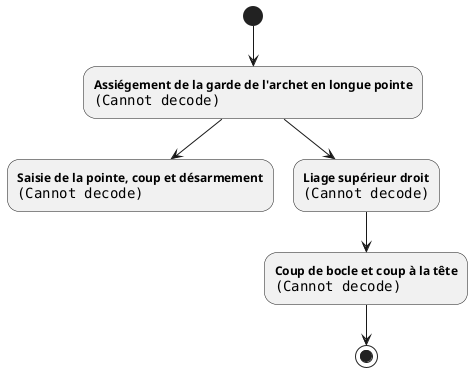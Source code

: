 @startuml
(*)  --> "<b>Assiégement de la garde de l'archet en longue pointe</b>\n<img:images/msI.33/P26E1 - §085.jpg>" as archet
archet-->"<b>Saisie de la pointe, coup et désarmement</b>\n<img:images/msI.33/P26E2 - §086.jpg>" as desarmement
archet-->"<b>Liage supérieur droit</b>\n<img:images/msI.33/P27E2 - §088.jpg>" as liagesupdroit
liagesupdroit-->"<b>Coup de bocle et coup à la tête</b>\n<img:images/msI.33/P27E3 - §089.jpg>" as coupbocle
coupbocle-->(*)
@enduml